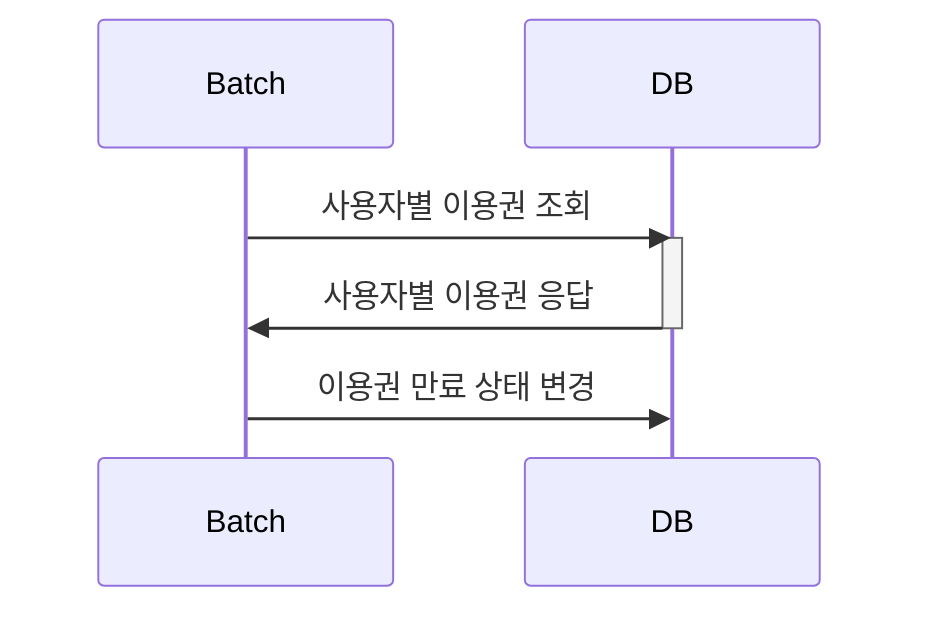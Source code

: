 sequenceDiagram
    participant Batch
    participant DB
    Batch->>DB: 사용자별 이용권 조회
    activate DB
    DB->>Batch: 사용자별 이용권 응답
    deactivate DB
    Batch->>DB: 이용권 만료 상태 변경